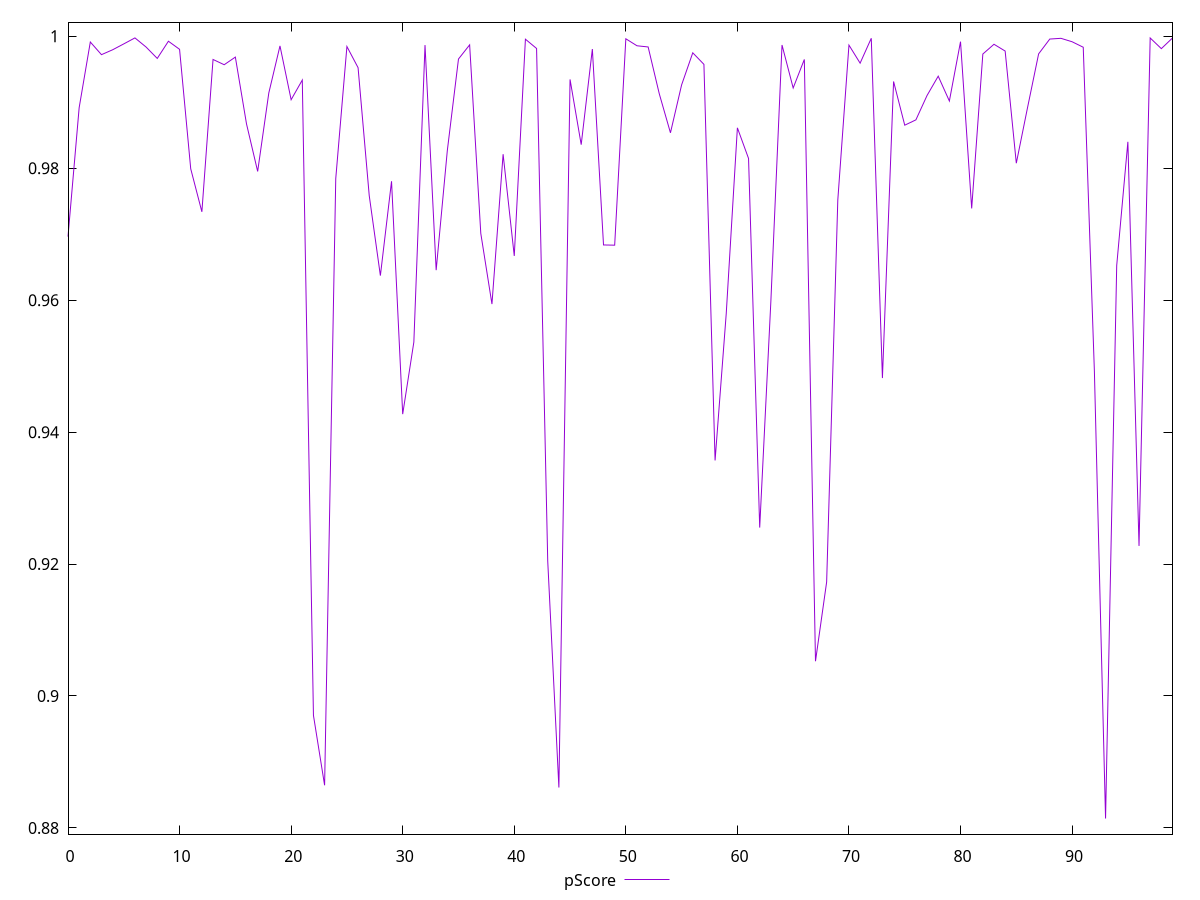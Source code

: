 reset

$pScore <<EOF
0 0.9696407732240996
1 0.9891831504970994
2 0.9991388479193855
3 0.9972197131030338
4 0.9979608736960225
5 0.9988534847631183
6 0.9997603978412054
7 0.998373180245748
8 0.9966509559775738
9 0.9992556068244487
10 0.9980304799398962
11 0.9799233780717949
12 0.9733962349400884
13 0.9964928549997203
14 0.9956950271094939
15 0.9968527837898696
16 0.9867259170223097
17 0.9795218864257166
18 0.9914239602394758
19 0.9985512408216616
20 0.990391110460151
21 0.9933709705431246
22 0.8970659511976717
23 0.8864647439909721
24 0.9784381787698211
25 0.9984540028311331
26 0.9952454442493617
27 0.9758588284752979
28 0.9637237977642845
29 0.9780282514459977
30 0.9427292130589364
31 0.9536540776158771
32 0.9986751302406112
33 0.9645512181182562
34 0.9826866891400012
35 0.9965598920691063
36 0.9987072841891497
37 0.9701243440400376
38 0.9594152279037554
39 0.98213027482889
40 0.9667118491414725
41 0.9995651076664176
42 0.9981595166738824
43 0.9204497018367127
44 0.8861256080872952
45 0.9934671368555694
46 0.9835798037489335
47 0.9980689123479796
48 0.9683755164245897
49 0.9683408445979914
50 0.9996276675088263
51 0.9985681780144391
52 0.9983880528322181
53 0.991277820672207
54 0.9853749942498715
55 0.9926380002362154
56 0.9975019133435913
57 0.9957511888464815
58 0.9357078446031971
59 0.95796088571628
60 0.9861297438988839
61 0.9814848738323956
62 0.9255298212189521
63 0.9598143567384227
64 0.998683485654385
65 0.9921700749225746
66 0.9964960296822809
67 0.9052706077725541
68 0.9172863279462636
69 0.9751802309481573
70 0.998668084061116
71 0.9959315740538442
72 0.9997061900855492
73 0.9481933944845864
74 0.9931551393585054
75 0.9865317588042226
76 0.9873372523731105
77 0.9910325295385849
78 0.9939593617461082
79 0.9901940882724467
80 0.9991927464477166
81 0.9739149212291589
82 0.9973169604710177
83 0.9987974352358369
84 0.9977686392348971
85 0.9807647352386957
86 0.9891387870439601
87 0.9973391414250463
88 0.9995872279725162
89 0.9996988502165822
90 0.9991775160041011
91 0.9983459612770751
92 0.949167326241417
93 0.8814270149665674
94 0.9652657894166383
95 0.9840095738388881
96 0.9227481016067671
97 0.9997513724460731
98 0.9981322504138119
99 0.9997475770176206
EOF

set key outside below
set xrange [0:99]
set yrange [0.8790603473090747:1.0021270654986982]
set trange [0.8790603473090747:1.0021270654986982]
set terminal svg size 640, 500 enhanced background rgb 'white'
set output "report_00013_2021-02-09T12-04-24.940Z/bootup-time/samples/pages+cached+noadtech/pScore/values.svg"

plot $pScore title "pScore" with line

reset
